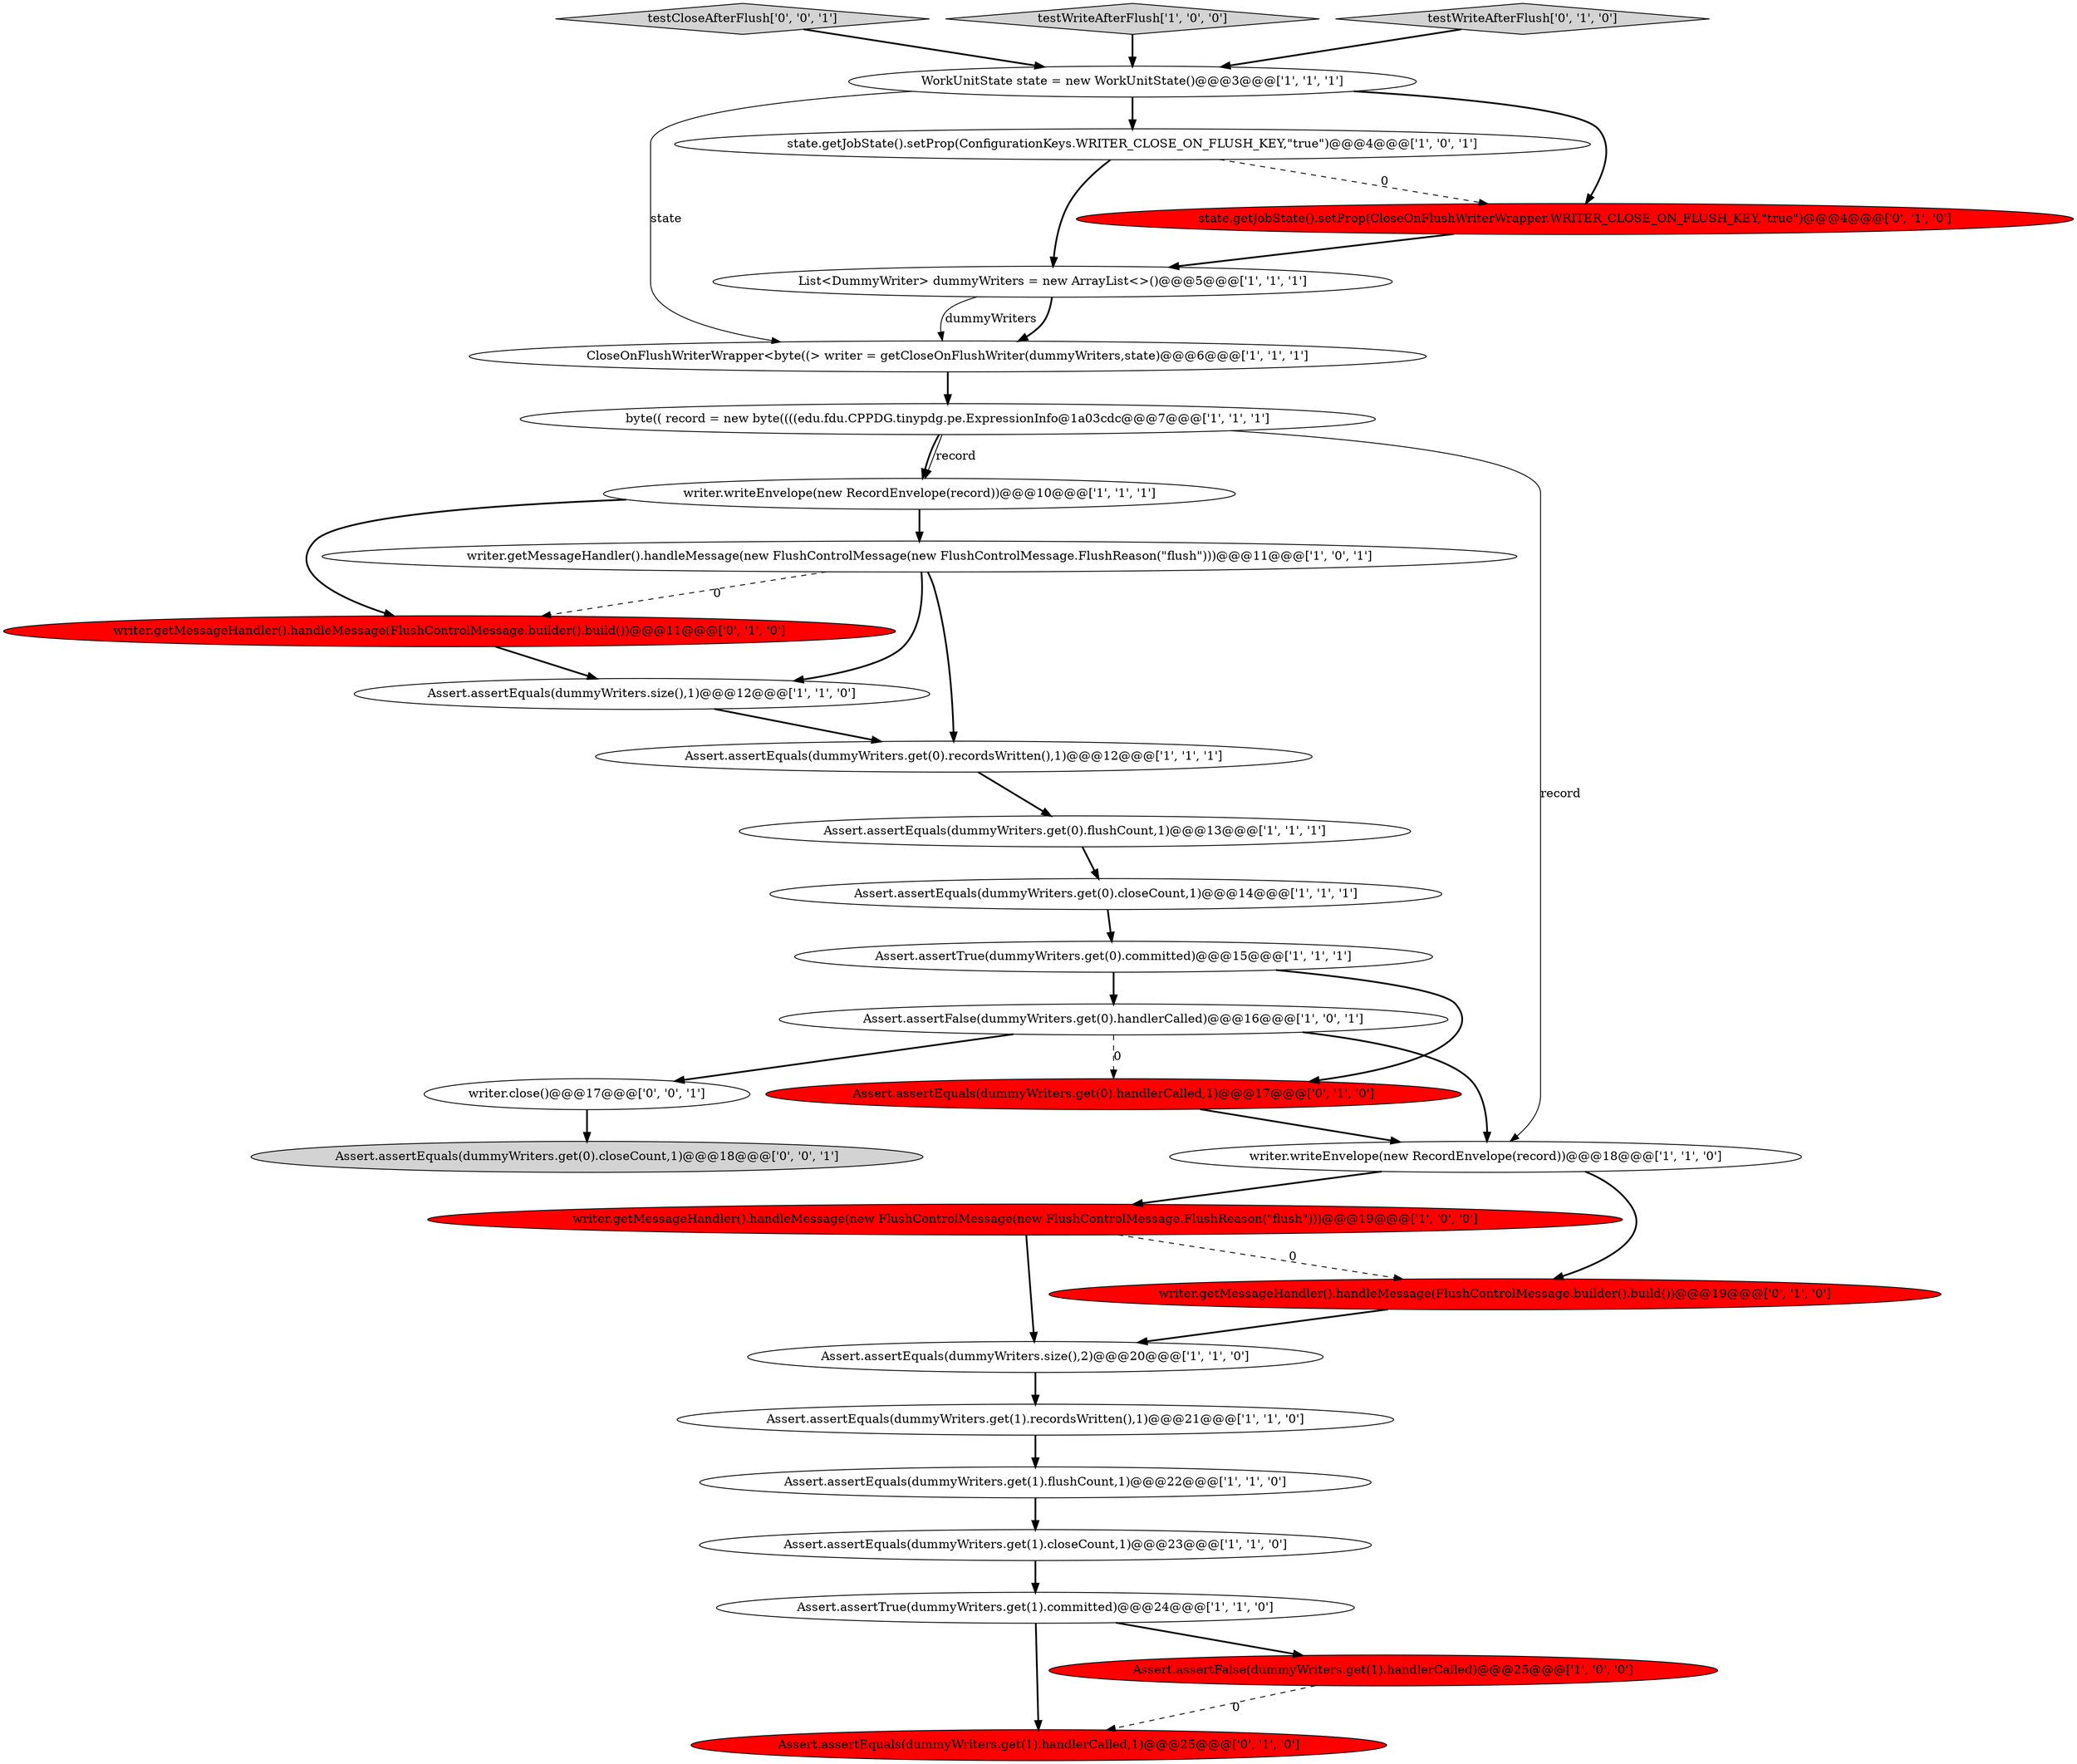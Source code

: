 digraph {
12 [style = filled, label = "writer.getMessageHandler().handleMessage(new FlushControlMessage(new FlushControlMessage.FlushReason(\"flush\")))@@@19@@@['1', '0', '0']", fillcolor = red, shape = ellipse image = "AAA1AAABBB1BBB"];
22 [style = filled, label = "state.getJobState().setProp(CloseOnFlushWriterWrapper.WRITER_CLOSE_ON_FLUSH_KEY,\"true\")@@@4@@@['0', '1', '0']", fillcolor = red, shape = ellipse image = "AAA1AAABBB2BBB"];
10 [style = filled, label = "byte(( record = new byte((((edu.fdu.CPPDG.tinypdg.pe.ExpressionInfo@1a03cdc@@@7@@@['1', '1', '1']", fillcolor = white, shape = ellipse image = "AAA0AAABBB1BBB"];
3 [style = filled, label = "Assert.assertEquals(dummyWriters.size(),2)@@@20@@@['1', '1', '0']", fillcolor = white, shape = ellipse image = "AAA0AAABBB1BBB"];
29 [style = filled, label = "testCloseAfterFlush['0', '0', '1']", fillcolor = lightgray, shape = diamond image = "AAA0AAABBB3BBB"];
2 [style = filled, label = "Assert.assertEquals(dummyWriters.get(0).recordsWritten(),1)@@@12@@@['1', '1', '1']", fillcolor = white, shape = ellipse image = "AAA0AAABBB1BBB"];
19 [style = filled, label = "Assert.assertFalse(dummyWriters.get(0).handlerCalled)@@@16@@@['1', '0', '1']", fillcolor = white, shape = ellipse image = "AAA0AAABBB1BBB"];
15 [style = filled, label = "writer.writeEnvelope(new RecordEnvelope(record))@@@10@@@['1', '1', '1']", fillcolor = white, shape = ellipse image = "AAA0AAABBB1BBB"];
5 [style = filled, label = "writer.writeEnvelope(new RecordEnvelope(record))@@@18@@@['1', '1', '0']", fillcolor = white, shape = ellipse image = "AAA0AAABBB1BBB"];
8 [style = filled, label = "Assert.assertEquals(dummyWriters.get(1).recordsWritten(),1)@@@21@@@['1', '1', '0']", fillcolor = white, shape = ellipse image = "AAA0AAABBB1BBB"];
11 [style = filled, label = "Assert.assertEquals(dummyWriters.get(0).closeCount,1)@@@14@@@['1', '1', '1']", fillcolor = white, shape = ellipse image = "AAA0AAABBB1BBB"];
6 [style = filled, label = "WorkUnitState state = new WorkUnitState()@@@3@@@['1', '1', '1']", fillcolor = white, shape = ellipse image = "AAA0AAABBB1BBB"];
27 [style = filled, label = "writer.getMessageHandler().handleMessage(FlushControlMessage.builder().build())@@@19@@@['0', '1', '0']", fillcolor = red, shape = ellipse image = "AAA1AAABBB2BBB"];
7 [style = filled, label = "CloseOnFlushWriterWrapper<byte((> writer = getCloseOnFlushWriter(dummyWriters,state)@@@6@@@['1', '1', '1']", fillcolor = white, shape = ellipse image = "AAA0AAABBB1BBB"];
16 [style = filled, label = "Assert.assertTrue(dummyWriters.get(0).committed)@@@15@@@['1', '1', '1']", fillcolor = white, shape = ellipse image = "AAA0AAABBB1BBB"];
17 [style = filled, label = "writer.getMessageHandler().handleMessage(new FlushControlMessage(new FlushControlMessage.FlushReason(\"flush\")))@@@11@@@['1', '0', '1']", fillcolor = white, shape = ellipse image = "AAA0AAABBB1BBB"];
26 [style = filled, label = "Assert.assertEquals(dummyWriters.get(1).handlerCalled,1)@@@25@@@['0', '1', '0']", fillcolor = red, shape = ellipse image = "AAA1AAABBB2BBB"];
18 [style = filled, label = "testWriteAfterFlush['1', '0', '0']", fillcolor = lightgray, shape = diamond image = "AAA0AAABBB1BBB"];
4 [style = filled, label = "Assert.assertTrue(dummyWriters.get(1).committed)@@@24@@@['1', '1', '0']", fillcolor = white, shape = ellipse image = "AAA0AAABBB1BBB"];
0 [style = filled, label = "Assert.assertFalse(dummyWriters.get(1).handlerCalled)@@@25@@@['1', '0', '0']", fillcolor = red, shape = ellipse image = "AAA1AAABBB1BBB"];
9 [style = filled, label = "Assert.assertEquals(dummyWriters.get(1).closeCount,1)@@@23@@@['1', '1', '0']", fillcolor = white, shape = ellipse image = "AAA0AAABBB1BBB"];
25 [style = filled, label = "testWriteAfterFlush['0', '1', '0']", fillcolor = lightgray, shape = diamond image = "AAA0AAABBB2BBB"];
14 [style = filled, label = "Assert.assertEquals(dummyWriters.size(),1)@@@12@@@['1', '1', '0']", fillcolor = white, shape = ellipse image = "AAA0AAABBB1BBB"];
28 [style = filled, label = "Assert.assertEquals(dummyWriters.get(0).closeCount,1)@@@18@@@['0', '0', '1']", fillcolor = lightgray, shape = ellipse image = "AAA0AAABBB3BBB"];
24 [style = filled, label = "writer.getMessageHandler().handleMessage(FlushControlMessage.builder().build())@@@11@@@['0', '1', '0']", fillcolor = red, shape = ellipse image = "AAA1AAABBB2BBB"];
30 [style = filled, label = "writer.close()@@@17@@@['0', '0', '1']", fillcolor = white, shape = ellipse image = "AAA0AAABBB3BBB"];
21 [style = filled, label = "Assert.assertEquals(dummyWriters.get(1).flushCount,1)@@@22@@@['1', '1', '0']", fillcolor = white, shape = ellipse image = "AAA0AAABBB1BBB"];
20 [style = filled, label = "Assert.assertEquals(dummyWriters.get(0).flushCount,1)@@@13@@@['1', '1', '1']", fillcolor = white, shape = ellipse image = "AAA0AAABBB1BBB"];
1 [style = filled, label = "List<DummyWriter> dummyWriters = new ArrayList<>()@@@5@@@['1', '1', '1']", fillcolor = white, shape = ellipse image = "AAA0AAABBB1BBB"];
23 [style = filled, label = "Assert.assertEquals(dummyWriters.get(0).handlerCalled,1)@@@17@@@['0', '1', '0']", fillcolor = red, shape = ellipse image = "AAA1AAABBB2BBB"];
13 [style = filled, label = "state.getJobState().setProp(ConfigurationKeys.WRITER_CLOSE_ON_FLUSH_KEY,\"true\")@@@4@@@['1', '0', '1']", fillcolor = white, shape = ellipse image = "AAA0AAABBB1BBB"];
11->16 [style = bold, label=""];
2->20 [style = bold, label=""];
10->15 [style = bold, label=""];
23->5 [style = bold, label=""];
17->24 [style = dashed, label="0"];
7->10 [style = bold, label=""];
6->22 [style = bold, label=""];
9->4 [style = bold, label=""];
27->3 [style = bold, label=""];
4->26 [style = bold, label=""];
0->26 [style = dashed, label="0"];
16->23 [style = bold, label=""];
16->19 [style = bold, label=""];
25->6 [style = bold, label=""];
1->7 [style = bold, label=""];
13->1 [style = bold, label=""];
4->0 [style = bold, label=""];
24->14 [style = bold, label=""];
19->5 [style = bold, label=""];
29->6 [style = bold, label=""];
15->17 [style = bold, label=""];
10->15 [style = solid, label="record"];
21->9 [style = bold, label=""];
30->28 [style = bold, label=""];
19->23 [style = dashed, label="0"];
17->2 [style = bold, label=""];
5->12 [style = bold, label=""];
18->6 [style = bold, label=""];
17->14 [style = bold, label=""];
3->8 [style = bold, label=""];
6->13 [style = bold, label=""];
15->24 [style = bold, label=""];
12->27 [style = dashed, label="0"];
8->21 [style = bold, label=""];
14->2 [style = bold, label=""];
12->3 [style = bold, label=""];
22->1 [style = bold, label=""];
5->27 [style = bold, label=""];
10->5 [style = solid, label="record"];
6->7 [style = solid, label="state"];
13->22 [style = dashed, label="0"];
1->7 [style = solid, label="dummyWriters"];
20->11 [style = bold, label=""];
19->30 [style = bold, label=""];
}
